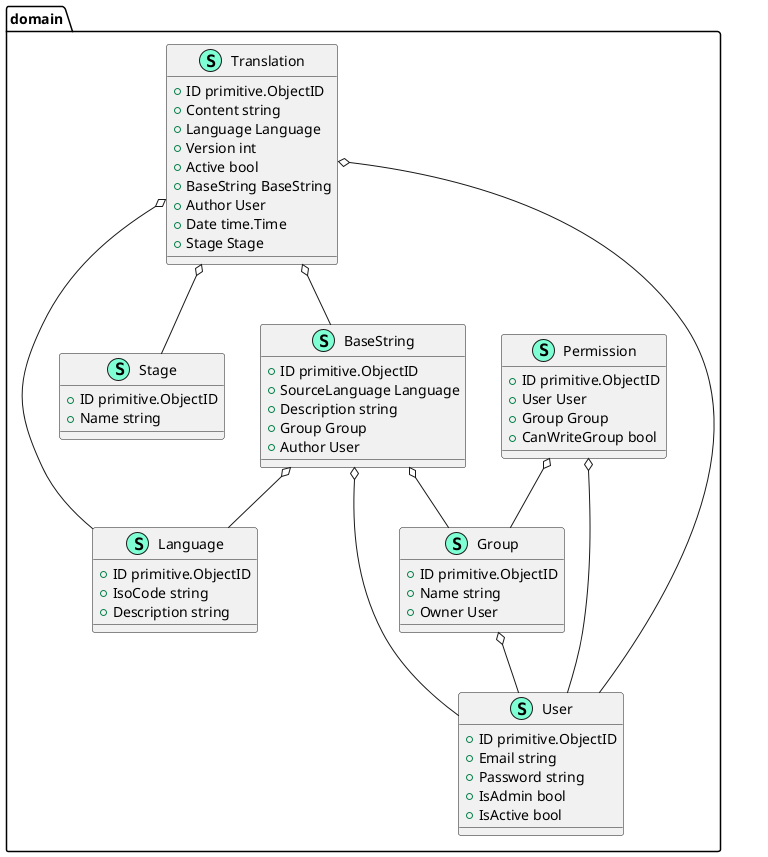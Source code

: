 @startuml
namespace domain {
    class BaseString << (S,Aquamarine) >> {
        + ID primitive.ObjectID
        + SourceLanguage Language
        + Description string
        + Group Group
        + Author User

    }
    class Group << (S,Aquamarine) >> {
        + ID primitive.ObjectID
        + Name string
        + Owner User

    }
    class Language << (S,Aquamarine) >> {
        + ID primitive.ObjectID
        + IsoCode string
        + Description string

    }
    class Permission << (S,Aquamarine) >> {
        + ID primitive.ObjectID
        + User User
        + Group Group
        + CanWriteGroup bool

    }
    class Stage << (S,Aquamarine) >> {
        + ID primitive.ObjectID
        + Name string

    }
    class Translation << (S,Aquamarine) >> {
        + ID primitive.ObjectID
        + Content string
        + Language Language
        + Version int
        + Active bool
        + BaseString BaseString
        + Author User
        + Date time.Time
        + Stage Stage

    }
    class User << (S,Aquamarine) >> {
        + ID primitive.ObjectID
        + Email string
        + Password string
        + IsAdmin bool
        + IsActive bool

    }
}


"domain.BaseString" o-- "domain.Group"
"domain.BaseString" o-- "domain.Language"
"domain.BaseString" o-- "domain.User"
"domain.Group" o-- "domain.User"
"domain.Permission" o-- "domain.Group"
"domain.Permission" o-- "domain.User"
"domain.Translation" o-- "domain.BaseString"
"domain.Translation" o-- "domain.Language"
"domain.Translation" o-- "domain.Stage"
"domain.Translation" o-- "domain.User"

@enduml
